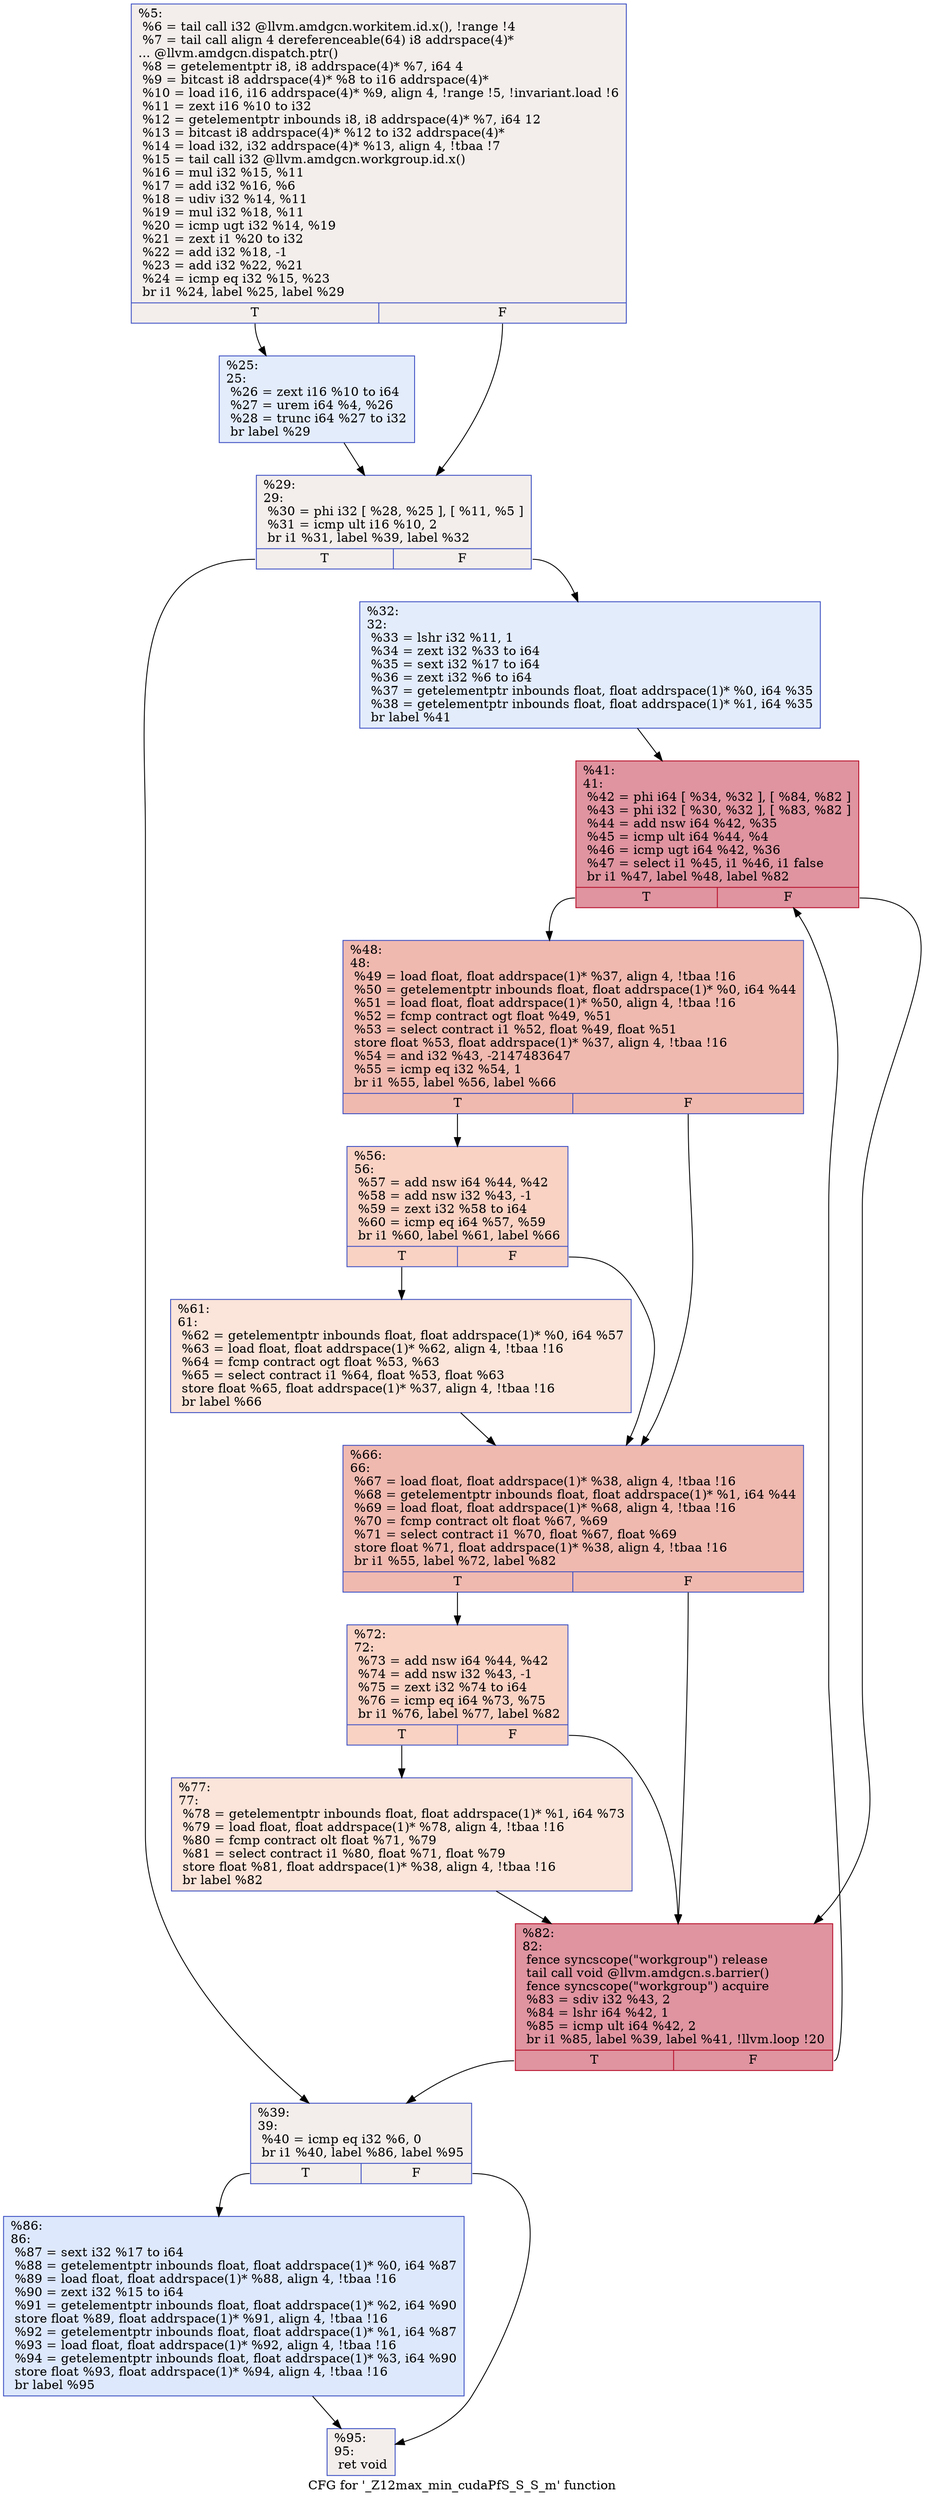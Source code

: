 digraph "CFG for '_Z12max_min_cudaPfS_S_S_m' function" {
	label="CFG for '_Z12max_min_cudaPfS_S_S_m' function";

	Node0x63173e0 [shape=record,color="#3d50c3ff", style=filled, fillcolor="#e3d9d370",label="{%5:\l  %6 = tail call i32 @llvm.amdgcn.workitem.id.x(), !range !4\l  %7 = tail call align 4 dereferenceable(64) i8 addrspace(4)*\l... @llvm.amdgcn.dispatch.ptr()\l  %8 = getelementptr i8, i8 addrspace(4)* %7, i64 4\l  %9 = bitcast i8 addrspace(4)* %8 to i16 addrspace(4)*\l  %10 = load i16, i16 addrspace(4)* %9, align 4, !range !5, !invariant.load !6\l  %11 = zext i16 %10 to i32\l  %12 = getelementptr inbounds i8, i8 addrspace(4)* %7, i64 12\l  %13 = bitcast i8 addrspace(4)* %12 to i32 addrspace(4)*\l  %14 = load i32, i32 addrspace(4)* %13, align 4, !tbaa !7\l  %15 = tail call i32 @llvm.amdgcn.workgroup.id.x()\l  %16 = mul i32 %15, %11\l  %17 = add i32 %16, %6\l  %18 = udiv i32 %14, %11\l  %19 = mul i32 %18, %11\l  %20 = icmp ugt i32 %14, %19\l  %21 = zext i1 %20 to i32\l  %22 = add i32 %18, -1\l  %23 = add i32 %22, %21\l  %24 = icmp eq i32 %15, %23\l  br i1 %24, label %25, label %29\l|{<s0>T|<s1>F}}"];
	Node0x63173e0:s0 -> Node0x6319910;
	Node0x63173e0:s1 -> Node0x63199a0;
	Node0x6319910 [shape=record,color="#3d50c3ff", style=filled, fillcolor="#bfd3f670",label="{%25:\l25:                                               \l  %26 = zext i16 %10 to i64\l  %27 = urem i64 %4, %26\l  %28 = trunc i64 %27 to i32\l  br label %29\l}"];
	Node0x6319910 -> Node0x63199a0;
	Node0x63199a0 [shape=record,color="#3d50c3ff", style=filled, fillcolor="#e3d9d370",label="{%29:\l29:                                               \l  %30 = phi i32 [ %28, %25 ], [ %11, %5 ]\l  %31 = icmp ult i16 %10, 2\l  br i1 %31, label %39, label %32\l|{<s0>T|<s1>F}}"];
	Node0x63199a0:s0 -> Node0x6319e30;
	Node0x63199a0:s1 -> Node0x6319e80;
	Node0x6319e80 [shape=record,color="#3d50c3ff", style=filled, fillcolor="#bfd3f670",label="{%32:\l32:                                               \l  %33 = lshr i32 %11, 1\l  %34 = zext i32 %33 to i64\l  %35 = sext i32 %17 to i64\l  %36 = zext i32 %6 to i64\l  %37 = getelementptr inbounds float, float addrspace(1)* %0, i64 %35\l  %38 = getelementptr inbounds float, float addrspace(1)* %1, i64 %35\l  br label %41\l}"];
	Node0x6319e80 -> Node0x63194f0;
	Node0x6319e30 [shape=record,color="#3d50c3ff", style=filled, fillcolor="#e3d9d370",label="{%39:\l39:                                               \l  %40 = icmp eq i32 %6, 0\l  br i1 %40, label %86, label %95\l|{<s0>T|<s1>F}}"];
	Node0x6319e30:s0 -> Node0x631a550;
	Node0x6319e30:s1 -> Node0x631a5a0;
	Node0x63194f0 [shape=record,color="#b70d28ff", style=filled, fillcolor="#b70d2870",label="{%41:\l41:                                               \l  %42 = phi i64 [ %34, %32 ], [ %84, %82 ]\l  %43 = phi i32 [ %30, %32 ], [ %83, %82 ]\l  %44 = add nsw i64 %42, %35\l  %45 = icmp ult i64 %44, %4\l  %46 = icmp ugt i64 %42, %36\l  %47 = select i1 %45, i1 %46, i1 false\l  br i1 %47, label %48, label %82\l|{<s0>T|<s1>F}}"];
	Node0x63194f0:s0 -> Node0x631ac00;
	Node0x63194f0:s1 -> Node0x631a710;
	Node0x631ac00 [shape=record,color="#3d50c3ff", style=filled, fillcolor="#de614d70",label="{%48:\l48:                                               \l  %49 = load float, float addrspace(1)* %37, align 4, !tbaa !16\l  %50 = getelementptr inbounds float, float addrspace(1)* %0, i64 %44\l  %51 = load float, float addrspace(1)* %50, align 4, !tbaa !16\l  %52 = fcmp contract ogt float %49, %51\l  %53 = select contract i1 %52, float %49, float %51\l  store float %53, float addrspace(1)* %37, align 4, !tbaa !16\l  %54 = and i32 %43, -2147483647\l  %55 = icmp eq i32 %54, 1\l  br i1 %55, label %56, label %66\l|{<s0>T|<s1>F}}"];
	Node0x631ac00:s0 -> Node0x631b920;
	Node0x631ac00:s1 -> Node0x631b9b0;
	Node0x631b920 [shape=record,color="#3d50c3ff", style=filled, fillcolor="#f4987a70",label="{%56:\l56:                                               \l  %57 = add nsw i64 %44, %42\l  %58 = add nsw i32 %43, -1\l  %59 = zext i32 %58 to i64\l  %60 = icmp eq i64 %57, %59\l  br i1 %60, label %61, label %66\l|{<s0>T|<s1>F}}"];
	Node0x631b920:s0 -> Node0x631bd10;
	Node0x631b920:s1 -> Node0x631b9b0;
	Node0x631bd10 [shape=record,color="#3d50c3ff", style=filled, fillcolor="#f5c1a970",label="{%61:\l61:                                               \l  %62 = getelementptr inbounds float, float addrspace(1)* %0, i64 %57\l  %63 = load float, float addrspace(1)* %62, align 4, !tbaa !16\l  %64 = fcmp contract ogt float %53, %63\l  %65 = select contract i1 %64, float %53, float %63\l  store float %65, float addrspace(1)* %37, align 4, !tbaa !16\l  br label %66\l}"];
	Node0x631bd10 -> Node0x631b9b0;
	Node0x631b9b0 [shape=record,color="#3d50c3ff", style=filled, fillcolor="#de614d70",label="{%66:\l66:                                               \l  %67 = load float, float addrspace(1)* %38, align 4, !tbaa !16\l  %68 = getelementptr inbounds float, float addrspace(1)* %1, i64 %44\l  %69 = load float, float addrspace(1)* %68, align 4, !tbaa !16\l  %70 = fcmp contract olt float %67, %69\l  %71 = select contract i1 %70, float %67, float %69\l  store float %71, float addrspace(1)* %38, align 4, !tbaa !16\l  br i1 %55, label %72, label %82\l|{<s0>T|<s1>F}}"];
	Node0x631b9b0:s0 -> Node0x631a130;
	Node0x631b9b0:s1 -> Node0x631a710;
	Node0x631a130 [shape=record,color="#3d50c3ff", style=filled, fillcolor="#f4987a70",label="{%72:\l72:                                               \l  %73 = add nsw i64 %44, %42\l  %74 = add nsw i32 %43, -1\l  %75 = zext i32 %74 to i64\l  %76 = icmp eq i64 %73, %75\l  br i1 %76, label %77, label %82\l|{<s0>T|<s1>F}}"];
	Node0x631a130:s0 -> Node0x631ca10;
	Node0x631a130:s1 -> Node0x631a710;
	Node0x631ca10 [shape=record,color="#3d50c3ff", style=filled, fillcolor="#f5c1a970",label="{%77:\l77:                                               \l  %78 = getelementptr inbounds float, float addrspace(1)* %1, i64 %73\l  %79 = load float, float addrspace(1)* %78, align 4, !tbaa !16\l  %80 = fcmp contract olt float %71, %79\l  %81 = select contract i1 %80, float %71, float %79\l  store float %81, float addrspace(1)* %38, align 4, !tbaa !16\l  br label %82\l}"];
	Node0x631ca10 -> Node0x631a710;
	Node0x631a710 [shape=record,color="#b70d28ff", style=filled, fillcolor="#b70d2870",label="{%82:\l82:                                               \l  fence syncscope(\"workgroup\") release\l  tail call void @llvm.amdgcn.s.barrier()\l  fence syncscope(\"workgroup\") acquire\l  %83 = sdiv i32 %43, 2\l  %84 = lshr i64 %42, 1\l  %85 = icmp ult i64 %42, 2\l  br i1 %85, label %39, label %41, !llvm.loop !20\l|{<s0>T|<s1>F}}"];
	Node0x631a710:s0 -> Node0x6319e30;
	Node0x631a710:s1 -> Node0x63194f0;
	Node0x631a550 [shape=record,color="#3d50c3ff", style=filled, fillcolor="#b2ccfb70",label="{%86:\l86:                                               \l  %87 = sext i32 %17 to i64\l  %88 = getelementptr inbounds float, float addrspace(1)* %0, i64 %87\l  %89 = load float, float addrspace(1)* %88, align 4, !tbaa !16\l  %90 = zext i32 %15 to i64\l  %91 = getelementptr inbounds float, float addrspace(1)* %2, i64 %90\l  store float %89, float addrspace(1)* %91, align 4, !tbaa !16\l  %92 = getelementptr inbounds float, float addrspace(1)* %1, i64 %87\l  %93 = load float, float addrspace(1)* %92, align 4, !tbaa !16\l  %94 = getelementptr inbounds float, float addrspace(1)* %3, i64 %90\l  store float %93, float addrspace(1)* %94, align 4, !tbaa !16\l  br label %95\l}"];
	Node0x631a550 -> Node0x631a5a0;
	Node0x631a5a0 [shape=record,color="#3d50c3ff", style=filled, fillcolor="#e3d9d370",label="{%95:\l95:                                               \l  ret void\l}"];
}
